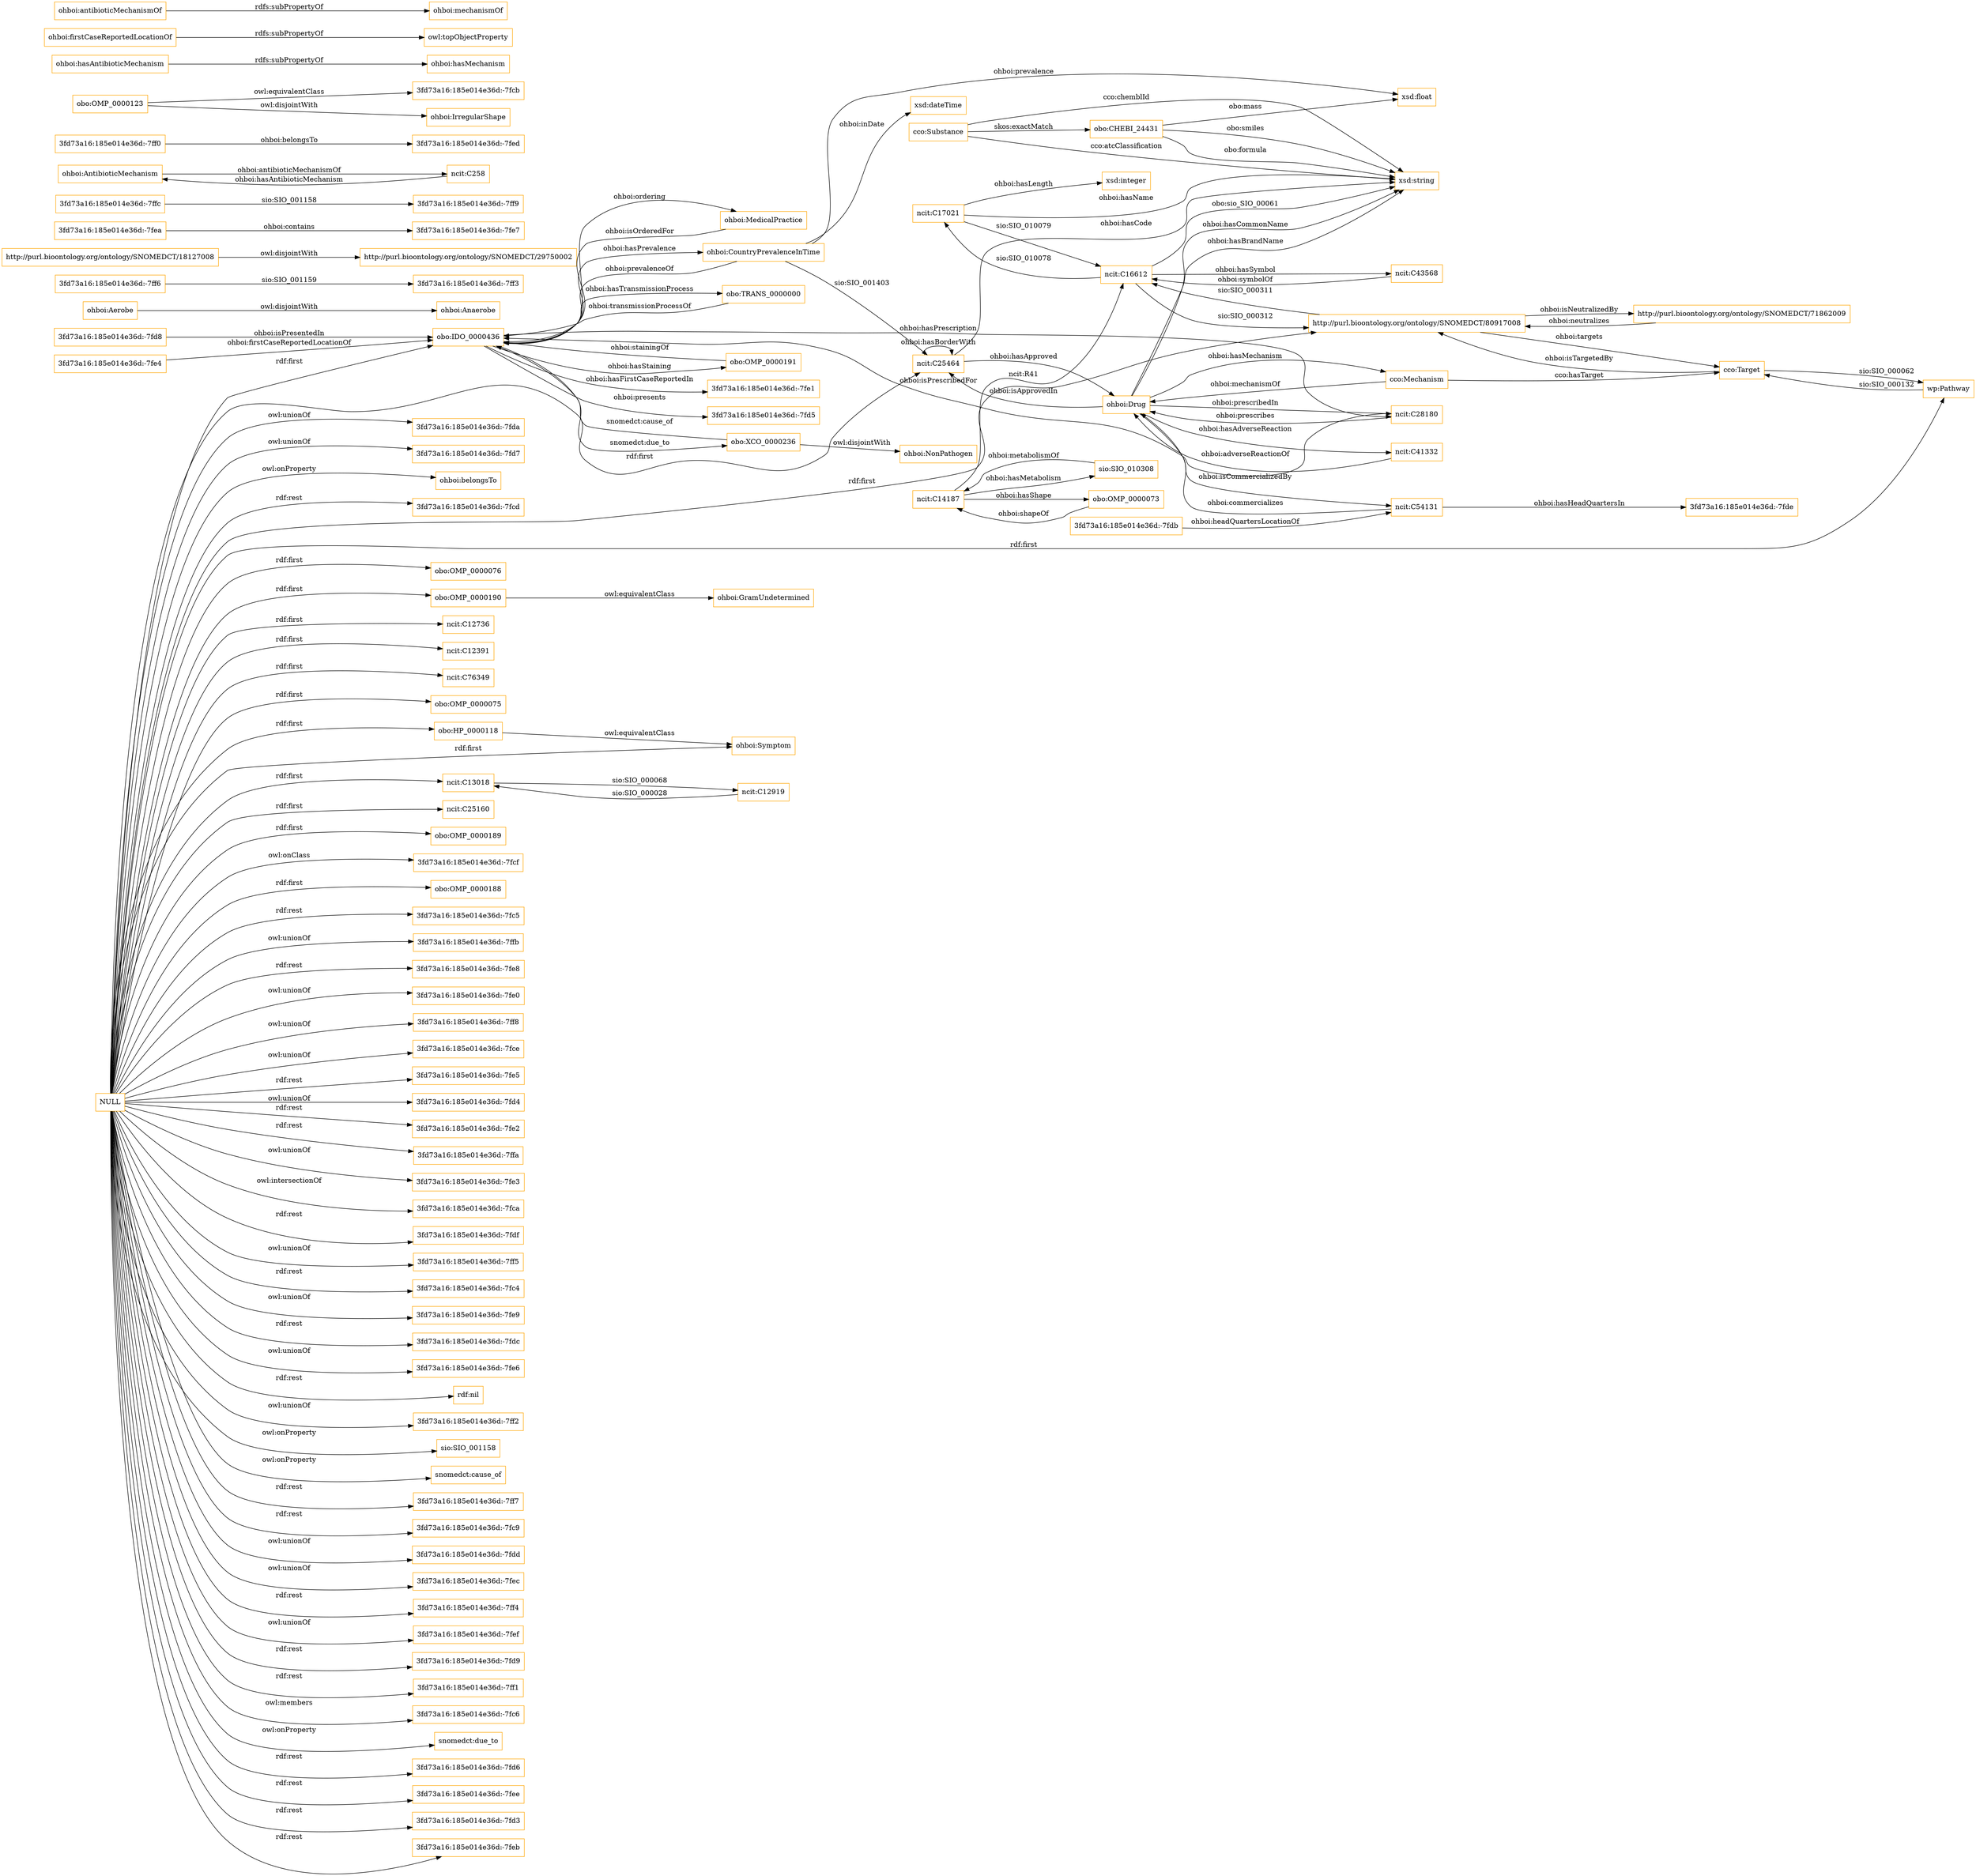 digraph ar2dtool_diagram { 
rankdir=LR;
size="1501"
node [shape = rectangle, color="orange"]; "obo:CHEBI_24431" "wp:Pathway" "3fd73a16:185e014e36d:-7fde" "obo:OMP_0000076" "3fd73a16:185e014e36d:-7fe4" "ohboi:Aerobe" "3fd73a16:185e014e36d:-7ff6" "obo:OMP_0000190" "http://purl.bioontology.org/ontology/SNOMEDCT/29750002" "ncit:C12736" "ncit:C12391" "ncit:C54131" "obo:TRANS_0000000" "ncit:C43568" "ncit:C76349" "3fd73a16:185e014e36d:-7fea" "3fd73a16:185e014e36d:-7ffc" "ohboi:CountryPrevalenceInTime" "ohboi:AntibioticMechanism" "ncit:C28180" "3fd73a16:185e014e36d:-7ff0" "3fd73a16:185e014e36d:-7fd8" "ncit:C17021" "ohboi:GramUndetermined" "3fd73a16:185e014e36d:-7ff3" "http://purl.bioontology.org/ontology/SNOMEDCT/71862009" "obo:OMP_0000075" "ohboi:Drug" "cco:Substance" "obo:OMP_0000123" "obo:HP_0000118" "http://purl.bioontology.org/ontology/SNOMEDCT/18127008" "3fd73a16:185e014e36d:-7fcb" "ncit:C16612" "ohboi:IrregularShape" "obo:XCO_0000236" "ncit:C13018" "ohboi:Anaerobe" "cco:Target" "3fd73a16:185e014e36d:-7fe1" "cco:Mechanism" "3fd73a16:185e014e36d:-7ff9" "ncit:C25160" "3fd73a16:185e014e36d:-7fed" "3fd73a16:185e014e36d:-7fd5" "ohboi:NonPathogen" "obo:OMP_0000191" "ncit:C41332" "ohboi:Symptom" "sio:SIO_010308" "http://purl.bioontology.org/ontology/SNOMEDCT/80917008" "obo:OMP_0000189" "obo:IDO_0000436" "ncit:C25464" "3fd73a16:185e014e36d:-7fe7" "3fd73a16:185e014e36d:-7fdb" "3fd73a16:185e014e36d:-7fcf" "ncit:C258" "ncit:C12919" "ncit:C14187" "obo:OMP_0000073" "obo:OMP_0000188" "ohboi:MedicalPractice" ; /*classes style*/
	"ohboi:Aerobe" -> "ohboi:Anaerobe" [ label = "owl:disjointWith" ];
	"ohboi:hasAntibioticMechanism" -> "ohboi:hasMechanism" [ label = "rdfs:subPropertyOf" ];
	"ohboi:firstCaseReportedLocationOf" -> "owl:topObjectProperty" [ label = "rdfs:subPropertyOf" ];
	"http://purl.bioontology.org/ontology/SNOMEDCT/18127008" -> "http://purl.bioontology.org/ontology/SNOMEDCT/29750002" [ label = "owl:disjointWith" ];
	"ohboi:antibioticMechanismOf" -> "ohboi:mechanismOf" [ label = "rdfs:subPropertyOf" ];
	"obo:OMP_0000123" -> "ohboi:IrregularShape" [ label = "owl:disjointWith" ];
	"obo:OMP_0000123" -> "3fd73a16:185e014e36d:-7fcb" [ label = "owl:equivalentClass" ];
	"obo:HP_0000118" -> "ohboi:Symptom" [ label = "owl:equivalentClass" ];
	"NULL" -> "3fd73a16:185e014e36d:-7fc5" [ label = "rdf:rest" ];
	"NULL" -> "3fd73a16:185e014e36d:-7ffb" [ label = "owl:unionOf" ];
	"NULL" -> "ncit:C12736" [ label = "rdf:first" ];
	"NULL" -> "3fd73a16:185e014e36d:-7fe8" [ label = "rdf:rest" ];
	"NULL" -> "3fd73a16:185e014e36d:-7fe0" [ label = "owl:unionOf" ];
	"NULL" -> "3fd73a16:185e014e36d:-7ff8" [ label = "owl:unionOf" ];
	"NULL" -> "3fd73a16:185e014e36d:-7fce" [ label = "owl:unionOf" ];
	"NULL" -> "3fd73a16:185e014e36d:-7fe5" [ label = "rdf:rest" ];
	"NULL" -> "3fd73a16:185e014e36d:-7fd4" [ label = "owl:unionOf" ];
	"NULL" -> "3fd73a16:185e014e36d:-7fe2" [ label = "rdf:rest" ];
	"NULL" -> "3fd73a16:185e014e36d:-7ffa" [ label = "rdf:rest" ];
	"NULL" -> "3fd73a16:185e014e36d:-7fe3" [ label = "owl:unionOf" ];
	"NULL" -> "3fd73a16:185e014e36d:-7fca" [ label = "owl:intersectionOf" ];
	"NULL" -> "ncit:C25464" [ label = "rdf:first" ];
	"NULL" -> "3fd73a16:185e014e36d:-7fdf" [ label = "rdf:rest" ];
	"NULL" -> "3fd73a16:185e014e36d:-7ff5" [ label = "owl:unionOf" ];
	"NULL" -> "ncit:C12391" [ label = "rdf:first" ];
	"NULL" -> "3fd73a16:185e014e36d:-7fc4" [ label = "rdf:rest" ];
	"NULL" -> "3fd73a16:185e014e36d:-7fe9" [ label = "owl:unionOf" ];
	"NULL" -> "3fd73a16:185e014e36d:-7fdc" [ label = "rdf:rest" ];
	"NULL" -> "obo:OMP_0000076" [ label = "rdf:first" ];
	"NULL" -> "3fd73a16:185e014e36d:-7fe6" [ label = "owl:unionOf" ];
	"NULL" -> "wp:Pathway" [ label = "rdf:first" ];
	"NULL" -> "rdf:nil" [ label = "rdf:rest" ];
	"NULL" -> "3fd73a16:185e014e36d:-7ff2" [ label = "owl:unionOf" ];
	"NULL" -> "sio:SIO_001158" [ label = "owl:onProperty" ];
	"NULL" -> "obo:HP_0000118" [ label = "rdf:first" ];
	"NULL" -> "snomedct:cause_of" [ label = "owl:onProperty" ];
	"NULL" -> "ncit:C13018" [ label = "rdf:first" ];
	"NULL" -> "3fd73a16:185e014e36d:-7ff7" [ label = "rdf:rest" ];
	"NULL" -> "3fd73a16:185e014e36d:-7fc9" [ label = "rdf:rest" ];
	"NULL" -> "3fd73a16:185e014e36d:-7fdd" [ label = "owl:unionOf" ];
	"NULL" -> "3fd73a16:185e014e36d:-7fec" [ label = "owl:unionOf" ];
	"NULL" -> "obo:OMP_0000188" [ label = "rdf:first" ];
	"NULL" -> "3fd73a16:185e014e36d:-7ff4" [ label = "rdf:rest" ];
	"NULL" -> "obo:OMP_0000189" [ label = "rdf:first" ];
	"NULL" -> "3fd73a16:185e014e36d:-7fef" [ label = "owl:unionOf" ];
	"NULL" -> "ohboi:Symptom" [ label = "rdf:first" ];
	"NULL" -> "3fd73a16:185e014e36d:-7fd9" [ label = "rdf:rest" ];
	"NULL" -> "3fd73a16:185e014e36d:-7ff1" [ label = "rdf:rest" ];
	"NULL" -> "3fd73a16:185e014e36d:-7fc6" [ label = "owl:members" ];
	"NULL" -> "snomedct:due_to" [ label = "owl:onProperty" ];
	"NULL" -> "obo:OMP_0000075" [ label = "rdf:first" ];
	"NULL" -> "3fd73a16:185e014e36d:-7fd6" [ label = "rdf:rest" ];
	"NULL" -> "3fd73a16:185e014e36d:-7fee" [ label = "rdf:rest" ];
	"NULL" -> "http://purl.bioontology.org/ontology/SNOMEDCT/80917008" [ label = "rdf:first" ];
	"NULL" -> "3fd73a16:185e014e36d:-7fd3" [ label = "rdf:rest" ];
	"NULL" -> "3fd73a16:185e014e36d:-7feb" [ label = "rdf:rest" ];
	"NULL" -> "ncit:C76349" [ label = "rdf:first" ];
	"NULL" -> "obo:OMP_0000190" [ label = "rdf:first" ];
	"NULL" -> "3fd73a16:185e014e36d:-7fda" [ label = "owl:unionOf" ];
	"NULL" -> "3fd73a16:185e014e36d:-7fd7" [ label = "owl:unionOf" ];
	"NULL" -> "3fd73a16:185e014e36d:-7fcf" [ label = "owl:onClass" ];
	"NULL" -> "ohboi:belongsTo" [ label = "owl:onProperty" ];
	"NULL" -> "3fd73a16:185e014e36d:-7fcd" [ label = "rdf:rest" ];
	"NULL" -> "obo:IDO_0000436" [ label = "rdf:first" ];
	"NULL" -> "ncit:C25160" [ label = "rdf:first" ];
	"obo:XCO_0000236" -> "ohboi:NonPathogen" [ label = "owl:disjointWith" ];
	"obo:OMP_0000190" -> "ohboi:GramUndetermined" [ label = "owl:equivalentClass" ];
	"http://purl.bioontology.org/ontology/SNOMEDCT/80917008" -> "cco:Target" [ label = "ohboi:targets" ];
	"ncit:C25464" -> "ncit:C25464" [ label = "ohboi:hasBorderWith" ];
	"obo:IDO_0000436" -> "ohboi:MedicalPractice" [ label = "ohboi:ordering" ];
	"cco:Target" -> "http://purl.bioontology.org/ontology/SNOMEDCT/80917008" [ label = "ohboi:isTargetedBy" ];
	"ohboi:Drug" -> "ncit:C41332" [ label = "ohboi:hasAdverseReaction" ];
	"ncit:C25464" -> "xsd:string" [ label = "ohboi:hasCode" ];
	"3fd73a16:185e014e36d:-7fdb" -> "ncit:C54131" [ label = "ohboi:headQuartersLocationOf" ];
	"obo:IDO_0000436" -> "obo:TRANS_0000000" [ label = "ohboi:hasTransmissionProcess" ];
	"obo:IDO_0000436" -> "3fd73a16:185e014e36d:-7fd5" [ label = "ohboi:presents" ];
	"ncit:C25464" -> "ohboi:Drug" [ label = "ohboi:hasApproved" ];
	"3fd73a16:185e014e36d:-7fd8" -> "obo:IDO_0000436" [ label = "ohboi:isPresentedIn" ];
	"ncit:C17021" -> "xsd:string" [ label = "ohboi:hasName" ];
	"ncit:C17021" -> "xsd:integer" [ label = "ohboi:hasLength" ];
	"cco:Substance" -> "xsd:string" [ label = "cco:atcClassification" ];
	"ohboi:CountryPrevalenceInTime" -> "xsd:float" [ label = "ohboi:prevalence" ];
	"ohboi:Drug" -> "xsd:string" [ label = "ohboi:hasBrandName" ];
	"ncit:C14187" -> "ncit:C16612" [ label = "ncit:R41" ];
	"ohboi:CountryPrevalenceInTime" -> "ncit:C25464" [ label = "sio:SIO_001403" ];
	"ncit:C16612" -> "ncit:C43568" [ label = "ohboi:hasSymbol" ];
	"obo:CHEBI_24431" -> "xsd:string" [ label = "obo:smiles" ];
	"cco:Substance" -> "xsd:string" [ label = "cco:chemblId" ];
	"wp:Pathway" -> "cco:Target" [ label = "sio:SIO_000132" ];
	"ohboi:Drug" -> "xsd:string" [ label = "ohboi:hasCommonName" ];
	"obo:XCO_0000236" -> "obo:IDO_0000436" [ label = "snomedct:cause_of" ];
	"obo:CHEBI_24431" -> "xsd:float" [ label = "obo:mass" ];
	"obo:IDO_0000436" -> "obo:OMP_0000191" [ label = "ohboi:hasStaining" ];
	"ncit:C54131" -> "ohboi:Drug" [ label = "ohboi:commercializes" ];
	"obo:IDO_0000436" -> "ohboi:CountryPrevalenceInTime" [ label = "ohboi:hasPrevalence" ];
	"obo:CHEBI_24431" -> "xsd:string" [ label = "obo:formula" ];
	"http://purl.bioontology.org/ontology/SNOMEDCT/80917008" -> "http://purl.bioontology.org/ontology/SNOMEDCT/71862009" [ label = "ohboi:isNeutralizedBy" ];
	"ncit:C13018" -> "ncit:C12919" [ label = "sio:SIO_000068" ];
	"3fd73a16:185e014e36d:-7fe4" -> "obo:IDO_0000436" [ label = "ohboi:firstCaseReportedLocationOf" ];
	"ncit:C54131" -> "3fd73a16:185e014e36d:-7fde" [ label = "ohboi:hasHeadQuartersIn" ];
	"ohboi:CountryPrevalenceInTime" -> "obo:IDO_0000436" [ label = "ohboi:prevalenceOf" ];
	"ncit:C43568" -> "ncit:C16612" [ label = "ohboi:symbolOf" ];
	"obo:IDO_0000436" -> "ncit:C28180" [ label = "ohboi:hasPrescription" ];
	"sio:SIO_010308" -> "ncit:C14187" [ label = "ohboi:metabolismOf" ];
	"ohboi:AntibioticMechanism" -> "ncit:C258" [ label = "ohboi:antibioticMechanismOf" ];
	"cco:Target" -> "wp:Pathway" [ label = "sio:SIO_000062" ];
	"obo:OMP_0000073" -> "ncit:C14187" [ label = "ohboi:shapeOf" ];
	"ncit:C28180" -> "ohboi:Drug" [ label = "ohboi:prescribes" ];
	"3fd73a16:185e014e36d:-7fea" -> "3fd73a16:185e014e36d:-7fe7" [ label = "ohboi:contains" ];
	"ncit:C16612" -> "xsd:string" [ label = "obo:sio_SIO_00061" ];
	"ncit:C17021" -> "ncit:C16612" [ label = "sio:SIO_010079" ];
	"ncit:C16612" -> "ncit:C17021" [ label = "sio:SIO_010078" ];
	"ohboi:Drug" -> "cco:Mechanism" [ label = "ohboi:hasMechanism" ];
	"ohboi:Drug" -> "ncit:C28180" [ label = "ohboi:prescribedIn" ];
	"obo:IDO_0000436" -> "obo:XCO_0000236" [ label = "snomedct:due_to" ];
	"ncit:C14187" -> "sio:SIO_010308" [ label = "ohboi:hasMetabolism" ];
	"ncit:C28180" -> "obo:IDO_0000436" [ label = "ohboi:isPrescribedFor" ];
	"http://purl.bioontology.org/ontology/SNOMEDCT/71862009" -> "http://purl.bioontology.org/ontology/SNOMEDCT/80917008" [ label = "ohboi:neutralizes" ];
	"cco:Substance" -> "obo:CHEBI_24431" [ label = "skos:exactMatch" ];
	"obo:IDO_0000436" -> "3fd73a16:185e014e36d:-7fe1" [ label = "ohboi:hasFirstCaseReportedIn" ];
	"obo:OMP_0000191" -> "obo:IDO_0000436" [ label = "ohboi:stainingOf" ];
	"ohboi:MedicalPractice" -> "obo:IDO_0000436" [ label = "ohboi:isOrderedFor" ];
	"ncit:C41332" -> "ohboi:Drug" [ label = "ohboi:adverseReactionOf" ];
	"ncit:C16612" -> "http://purl.bioontology.org/ontology/SNOMEDCT/80917008" [ label = "sio:SIO_000312" ];
	"obo:TRANS_0000000" -> "obo:IDO_0000436" [ label = "ohboi:transmissionProcessOf" ];
	"http://purl.bioontology.org/ontology/SNOMEDCT/80917008" -> "ncit:C16612" [ label = "sio:SIO_000311" ];
	"cco:Mechanism" -> "cco:Target" [ label = "cco:hasTarget" ];
	"ncit:C258" -> "ohboi:AntibioticMechanism" [ label = "ohboi:hasAntibioticMechanism" ];
	"ohboi:Drug" -> "ncit:C54131" [ label = "ohboi:isCommercializedBy" ];
	"ohboi:CountryPrevalenceInTime" -> "xsd:dateTime" [ label = "ohboi:inDate" ];
	"ncit:C14187" -> "obo:OMP_0000073" [ label = "ohboi:hasShape" ];
	"ohboi:Drug" -> "ncit:C25464" [ label = "ohboi:isApprovedIn" ];
	"cco:Mechanism" -> "ohboi:Drug" [ label = "ohboi:mechanismOf" ];
	"3fd73a16:185e014e36d:-7ff0" -> "3fd73a16:185e014e36d:-7fed" [ label = "ohboi:belongsTo" ];
	"3fd73a16:185e014e36d:-7ffc" -> "3fd73a16:185e014e36d:-7ff9" [ label = "sio:SIO_001158" ];
	"3fd73a16:185e014e36d:-7ff6" -> "3fd73a16:185e014e36d:-7ff3" [ label = "sio:SIO_001159" ];
	"ncit:C12919" -> "ncit:C13018" [ label = "sio:SIO_000028" ];

}
